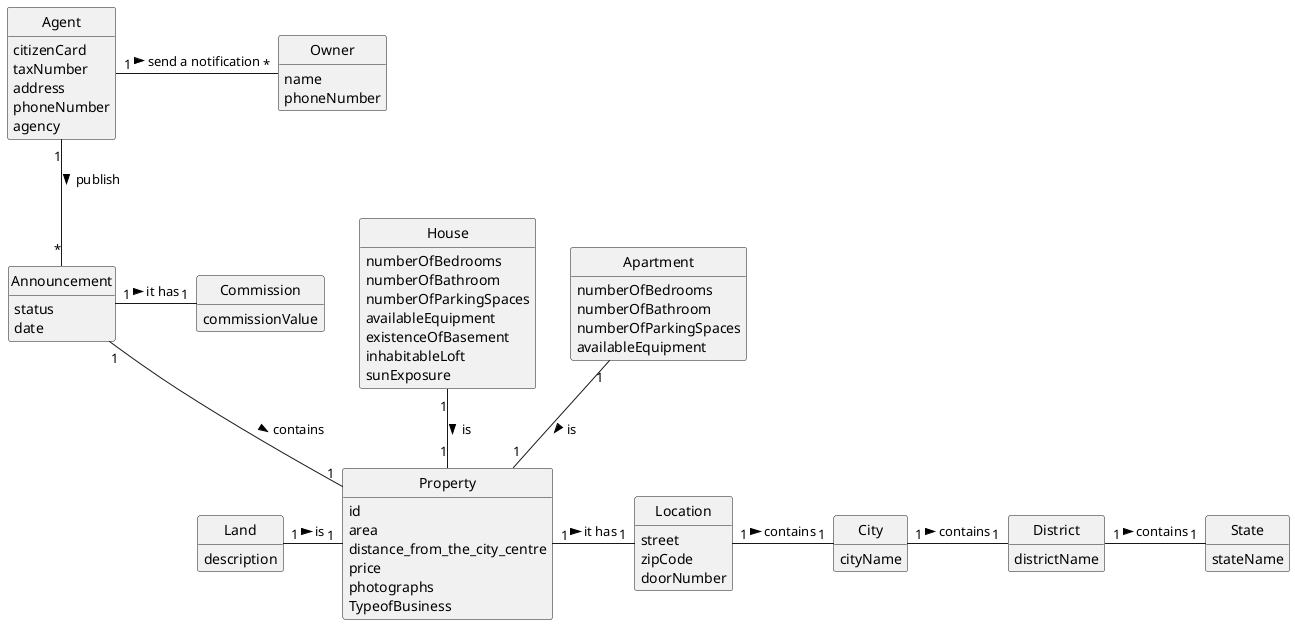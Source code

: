 @startuml
skinparam monochrome true
skinparam packageStyle rectangle
skinparam shadowing false

'left to right direction

skinparam classAttributeIconSize 0

hide circle
hide methods


class Agent {
    citizenCard
    taxNumber
    address
    phoneNumber
    agency
}



class Announcement {
    status
    date

}



class House {
     numberOfBedrooms
     numberOfBathroom
     numberOfParkingSpaces
     availableEquipment
     existenceOfBasement
     inhabitableLoft
     sunExposure
}

class Apartment {
     numberOfBedrooms
     numberOfBathroom
     numberOfParkingSpaces
     availableEquipment

}
class Land {
     description
}

class Commission {
    commissionValue
}

class Property {
     id
     area
     distance_from_the_city_centre
     price
     photographs
     TypeofBusiness

}

class Location{
    street
    zipCode
    doorNumber
}
class City{
    cityName
}

class District{
    districtName

}
class State{
    stateName
}
class Owner{
        name
        phoneNumber
}




Announcement "1" -- "1" Property: contains >
Agent "1" -- "*" Announcement: publish >
House "1" --"1" Property: is >
Apartment"1" -- "1" Property: is >
Land"1" - "1" Property: is >
Announcement"1" - "1" Commission: it has >
Agent "1" - "*" Owner:  send a notification >
Property "1" - "1"Location: it has >
Location "1" - "1" City: contains >
City "1" - "1" District: contains >
District "1" - "1" State: contains >









@enduml